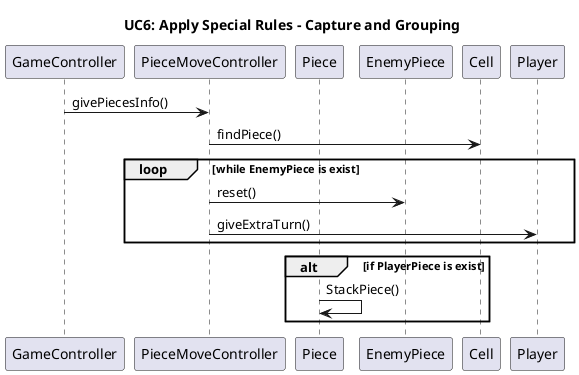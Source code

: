 @startuml
title UC6: Apply Special Rules - Capture and Grouping

participant GameController
participant PieceMoveController
participant Piece
participant EnemyPiece
participant Cell

	GameController -> PieceMoveController: givePiecesInfo()
	PieceMoveController -> Cell : findPiece()

	loop while EnemyPiece is exist
		PieceMoveController -> EnemyPiece : reset()
		PieceMoveController -> Player : giveExtraTurn()
	end

	alt if PlayerPiece is exist
    	Piece -> Piece : StackPiece()
    end



@enduml
